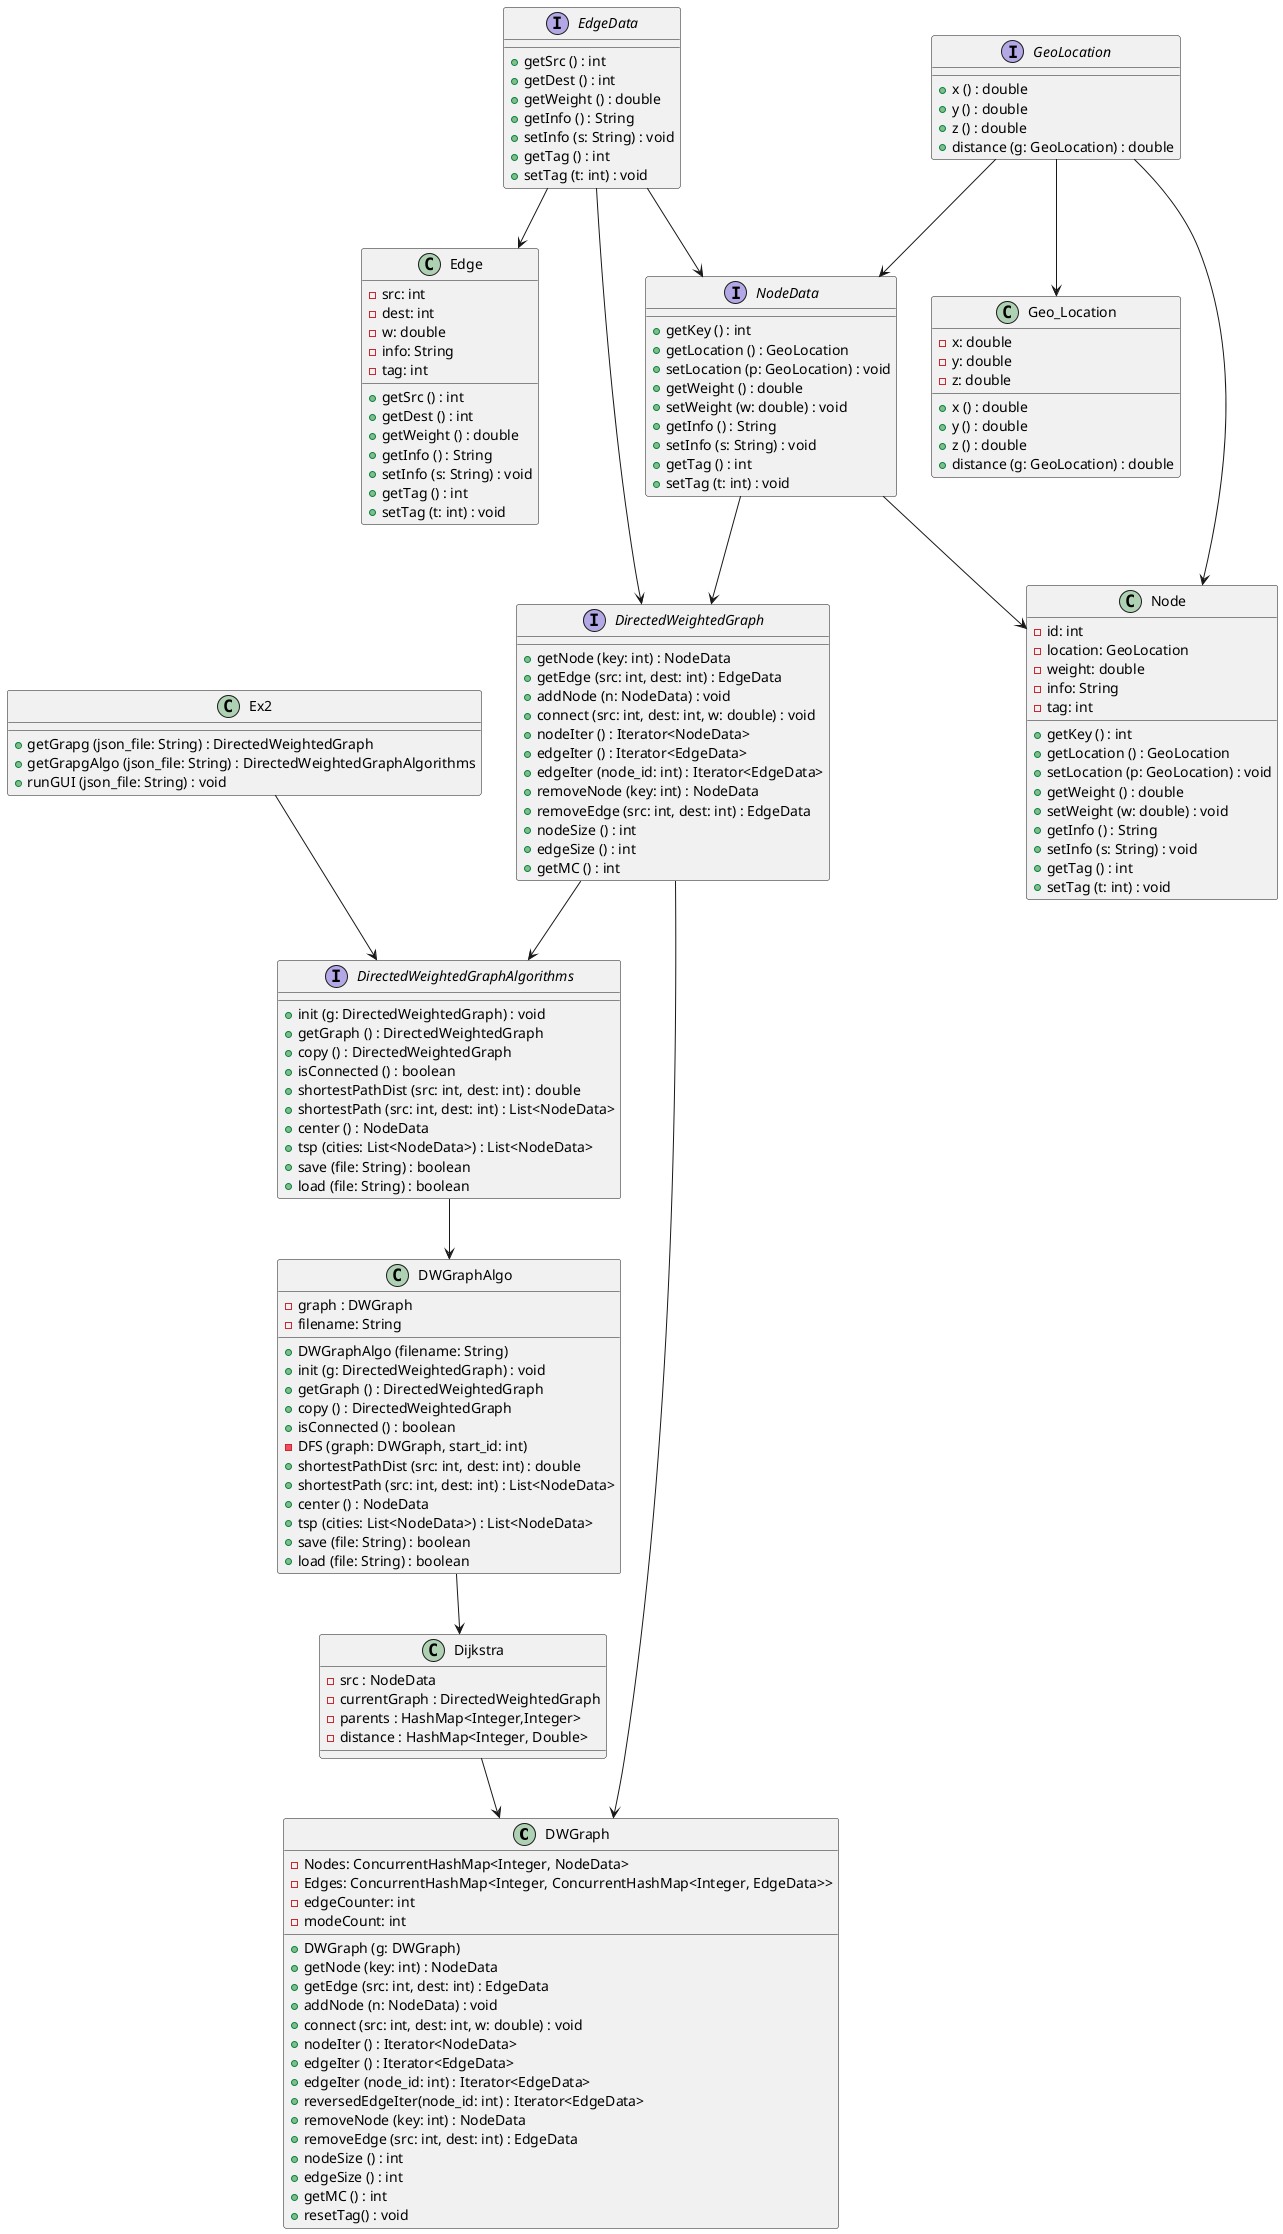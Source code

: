 @startuml

class DWGraph {
    - Nodes: ConcurrentHashMap<Integer, NodeData>
    - Edges: ConcurrentHashMap<Integer, ConcurrentHashMap<Integer, EdgeData>>
    - edgeCounter: int
    - modeCount: int

    + DWGraph (g: DWGraph)
    + getNode (key: int) : NodeData
    + getEdge (src: int, dest: int) : EdgeData
    + addNode (n: NodeData) : void
    + connect (src: int, dest: int, w: double) : void
    + nodeIter () : Iterator<NodeData>
    + edgeIter () : Iterator<EdgeData>
    + edgeIter (node_id: int) : Iterator<EdgeData>
    + reversedEdgeIter(node_id: int) : Iterator<EdgeData>
    + removeNode (key: int) : NodeData
    + removeEdge (src: int, dest: int) : EdgeData
    + nodeSize () : int
    + edgeSize () : int
    + getMC () : int
    + resetTag() : void
}

class DWGraphAlgo {
    - graph : DWGraph
    - filename: String

    + DWGraphAlgo (filename: String)
    + init (g: DirectedWeightedGraph) : void
    + getGraph () : DirectedWeightedGraph
    + copy () : DirectedWeightedGraph
    + isConnected () : boolean
    - DFS (graph: DWGraph, start_id: int)
    + shortestPathDist (src: int, dest: int) : double
    + shortestPath (src: int, dest: int) : List<NodeData>
    + center () : NodeData
    + tsp (cities: List<NodeData>) : List<NodeData>
    + save (file: String) : boolean
    + load (file: String) : boolean
}

class Edge {
    - src: int
    - dest: int
    - w: double
    - info: String
    - tag: int

    + getSrc () : int
    + getDest () : int
    + getWeight () : double
    + getInfo () : String
    + setInfo (s: String) : void
    + getTag () : int
    + setTag (t: int) : void
}

class Geo_Location {
    - x: double
    - y: double
    - z: double

    + x () : double
    + y () : double
    + z () : double
    + distance (g: GeoLocation) : double
}

class Node {
    - id: int
    - location: GeoLocation
    - weight: double
    - info: String
    - tag: int

    + getKey () : int
    + getLocation () : GeoLocation
    + setLocation (p: GeoLocation) : void
    + getWeight () : double
    + setWeight (w: double) : void
    + getInfo () : String
    + setInfo (s: String) : void
    + getTag () : int
    + setTag (t: int) : void
}

class Dijkstra{
    - src : NodeData
    - currentGraph : DirectedWeightedGraph
    - parents : HashMap<Integer,Integer>
    - distance : HashMap<Integer, Double>
}

class Ex2 {
    + getGrapg (json_file: String) : DirectedWeightedGraph
    + getGrapgAlgo (json_file: String) : DirectedWeightedGraphAlgorithms
    + runGUI (json_file: String) : void
}

interface DirectedWeightedGraph {
    + getNode (key: int) : NodeData
    + getEdge (src: int, dest: int) : EdgeData
    + addNode (n: NodeData) : void
    + connect (src: int, dest: int, w: double) : void
    + nodeIter () : Iterator<NodeData>
    + edgeIter () : Iterator<EdgeData>
    + edgeIter (node_id: int) : Iterator<EdgeData>
    + removeNode (key: int) : NodeData
    + removeEdge (src: int, dest: int) : EdgeData
    + nodeSize () : int
    + edgeSize () : int
    + getMC () : int
}

interface DirectedWeightedGraphAlgorithms {
    + init (g: DirectedWeightedGraph) : void
    + getGraph () : DirectedWeightedGraph
    + copy () : DirectedWeightedGraph
    + isConnected () : boolean
    + shortestPathDist (src: int, dest: int) : double
    + shortestPath (src: int, dest: int) : List<NodeData>
    + center () : NodeData
    + tsp (cities: List<NodeData>) : List<NodeData>
    + save (file: String) : boolean
    + load (file: String) : boolean
}

interface EdgeData {
    + getSrc () : int
    + getDest () : int
    + getWeight () : double
    + getInfo () : String
    + setInfo (s: String) : void
    + getTag () : int
    + setTag (t: int) : void
}

interface GeoLocation {
    + x () : double
    + y () : double
    + z () : double
    + distance (g: GeoLocation) : double
}

interface NodeData {
    + getKey () : int
    + getLocation () : GeoLocation
    + setLocation (p: GeoLocation) : void
    + getWeight () : double
    + setWeight (w: double) : void
    + getInfo () : String
    + setInfo (s: String) : void
    + getTag () : int
    + setTag (t: int) : void
}

Dijkstra --> DWGraph
DWGraphAlgo --> Dijkstra
DirectedWeightedGraph --> DWGraph
DirectedWeightedGraphAlgorithms --> DWGraphAlgo
EdgeData --> Edge
GeoLocation --> Geo_Location
NodeData --> Node
GeoLocation --> NodeData
GeoLocation --> Node
EdgeData --> NodeData
EdgeData --> DirectedWeightedGraph
NodeData --> DirectedWeightedGraph
DirectedWeightedGraph --> DirectedWeightedGraphAlgorithms
Ex2 --> DirectedWeightedGraphAlgorithms

@enduml
